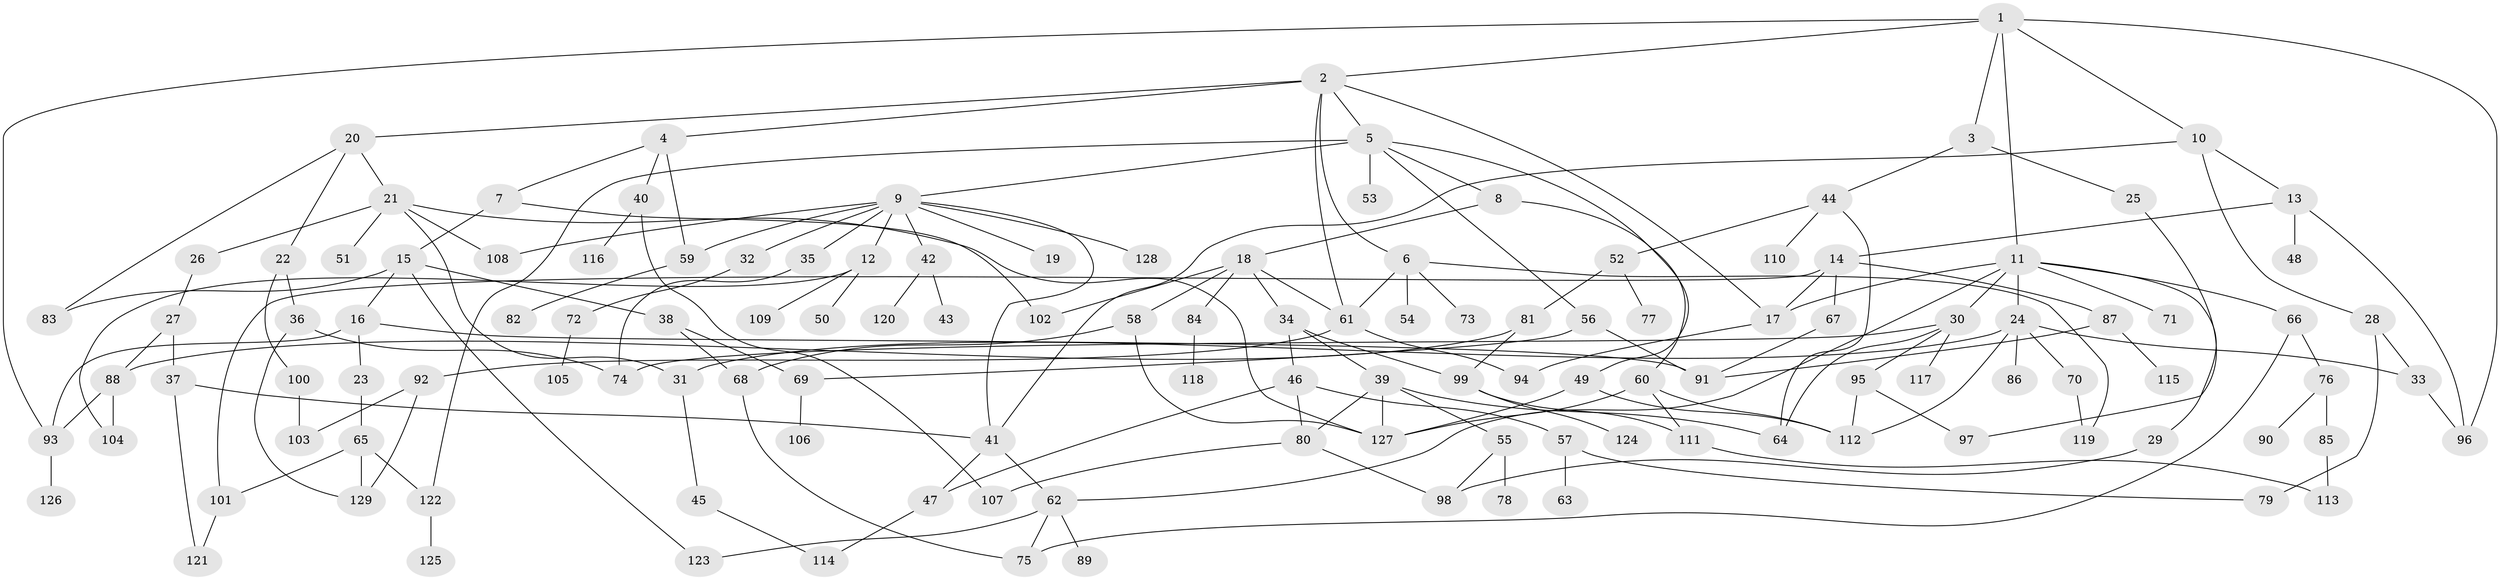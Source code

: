 // Generated by graph-tools (version 1.1) at 2025/41/03/09/25 04:41:03]
// undirected, 129 vertices, 185 edges
graph export_dot {
graph [start="1"]
  node [color=gray90,style=filled];
  1;
  2;
  3;
  4;
  5;
  6;
  7;
  8;
  9;
  10;
  11;
  12;
  13;
  14;
  15;
  16;
  17;
  18;
  19;
  20;
  21;
  22;
  23;
  24;
  25;
  26;
  27;
  28;
  29;
  30;
  31;
  32;
  33;
  34;
  35;
  36;
  37;
  38;
  39;
  40;
  41;
  42;
  43;
  44;
  45;
  46;
  47;
  48;
  49;
  50;
  51;
  52;
  53;
  54;
  55;
  56;
  57;
  58;
  59;
  60;
  61;
  62;
  63;
  64;
  65;
  66;
  67;
  68;
  69;
  70;
  71;
  72;
  73;
  74;
  75;
  76;
  77;
  78;
  79;
  80;
  81;
  82;
  83;
  84;
  85;
  86;
  87;
  88;
  89;
  90;
  91;
  92;
  93;
  94;
  95;
  96;
  97;
  98;
  99;
  100;
  101;
  102;
  103;
  104;
  105;
  106;
  107;
  108;
  109;
  110;
  111;
  112;
  113;
  114;
  115;
  116;
  117;
  118;
  119;
  120;
  121;
  122;
  123;
  124;
  125;
  126;
  127;
  128;
  129;
  1 -- 2;
  1 -- 3;
  1 -- 10;
  1 -- 11;
  1 -- 93;
  1 -- 96;
  2 -- 4;
  2 -- 5;
  2 -- 6;
  2 -- 20;
  2 -- 61;
  2 -- 17;
  3 -- 25;
  3 -- 44;
  4 -- 7;
  4 -- 40;
  4 -- 59;
  5 -- 8;
  5 -- 9;
  5 -- 49;
  5 -- 53;
  5 -- 56;
  5 -- 122;
  6 -- 54;
  6 -- 73;
  6 -- 61;
  6 -- 119;
  7 -- 15;
  7 -- 102;
  8 -- 18;
  8 -- 60;
  9 -- 12;
  9 -- 19;
  9 -- 32;
  9 -- 35;
  9 -- 42;
  9 -- 59;
  9 -- 128;
  9 -- 41;
  9 -- 108;
  10 -- 13;
  10 -- 28;
  10 -- 41;
  11 -- 24;
  11 -- 29;
  11 -- 30;
  11 -- 62;
  11 -- 66;
  11 -- 71;
  11 -- 17;
  12 -- 50;
  12 -- 109;
  12 -- 104;
  13 -- 14;
  13 -- 48;
  13 -- 96;
  14 -- 17;
  14 -- 67;
  14 -- 87;
  14 -- 101;
  15 -- 16;
  15 -- 38;
  15 -- 83;
  15 -- 123;
  16 -- 23;
  16 -- 93;
  16 -- 91;
  17 -- 94;
  18 -- 34;
  18 -- 58;
  18 -- 61;
  18 -- 84;
  18 -- 102;
  20 -- 21;
  20 -- 22;
  20 -- 83;
  21 -- 26;
  21 -- 31;
  21 -- 51;
  21 -- 108;
  21 -- 127;
  22 -- 36;
  22 -- 100;
  23 -- 65;
  24 -- 33;
  24 -- 70;
  24 -- 86;
  24 -- 112;
  24 -- 31;
  25 -- 97;
  26 -- 27;
  27 -- 37;
  27 -- 88;
  28 -- 33;
  28 -- 79;
  29 -- 98;
  30 -- 74;
  30 -- 95;
  30 -- 117;
  30 -- 64;
  31 -- 45;
  32 -- 72;
  33 -- 96;
  34 -- 39;
  34 -- 46;
  34 -- 99;
  35 -- 74;
  36 -- 129;
  36 -- 74;
  37 -- 121;
  37 -- 41;
  38 -- 69;
  38 -- 68;
  39 -- 55;
  39 -- 80;
  39 -- 64;
  39 -- 127;
  40 -- 116;
  40 -- 107;
  41 -- 62;
  41 -- 47;
  42 -- 43;
  42 -- 120;
  44 -- 52;
  44 -- 64;
  44 -- 110;
  45 -- 114;
  46 -- 47;
  46 -- 57;
  46 -- 80;
  47 -- 114;
  49 -- 127;
  49 -- 112;
  52 -- 77;
  52 -- 81;
  55 -- 78;
  55 -- 98;
  56 -- 69;
  56 -- 91;
  57 -- 63;
  57 -- 79;
  58 -- 68;
  58 -- 127;
  59 -- 82;
  60 -- 112;
  60 -- 127;
  60 -- 111;
  61 -- 92;
  61 -- 94;
  62 -- 89;
  62 -- 123;
  62 -- 75;
  65 -- 129;
  65 -- 122;
  65 -- 101;
  66 -- 76;
  66 -- 75;
  67 -- 91;
  68 -- 75;
  69 -- 106;
  70 -- 119;
  72 -- 105;
  76 -- 85;
  76 -- 90;
  80 -- 98;
  80 -- 107;
  81 -- 99;
  81 -- 88;
  84 -- 118;
  85 -- 113;
  87 -- 115;
  87 -- 91;
  88 -- 104;
  88 -- 93;
  92 -- 103;
  92 -- 129;
  93 -- 126;
  95 -- 97;
  95 -- 112;
  99 -- 111;
  99 -- 124;
  100 -- 103;
  101 -- 121;
  111 -- 113;
  122 -- 125;
}
